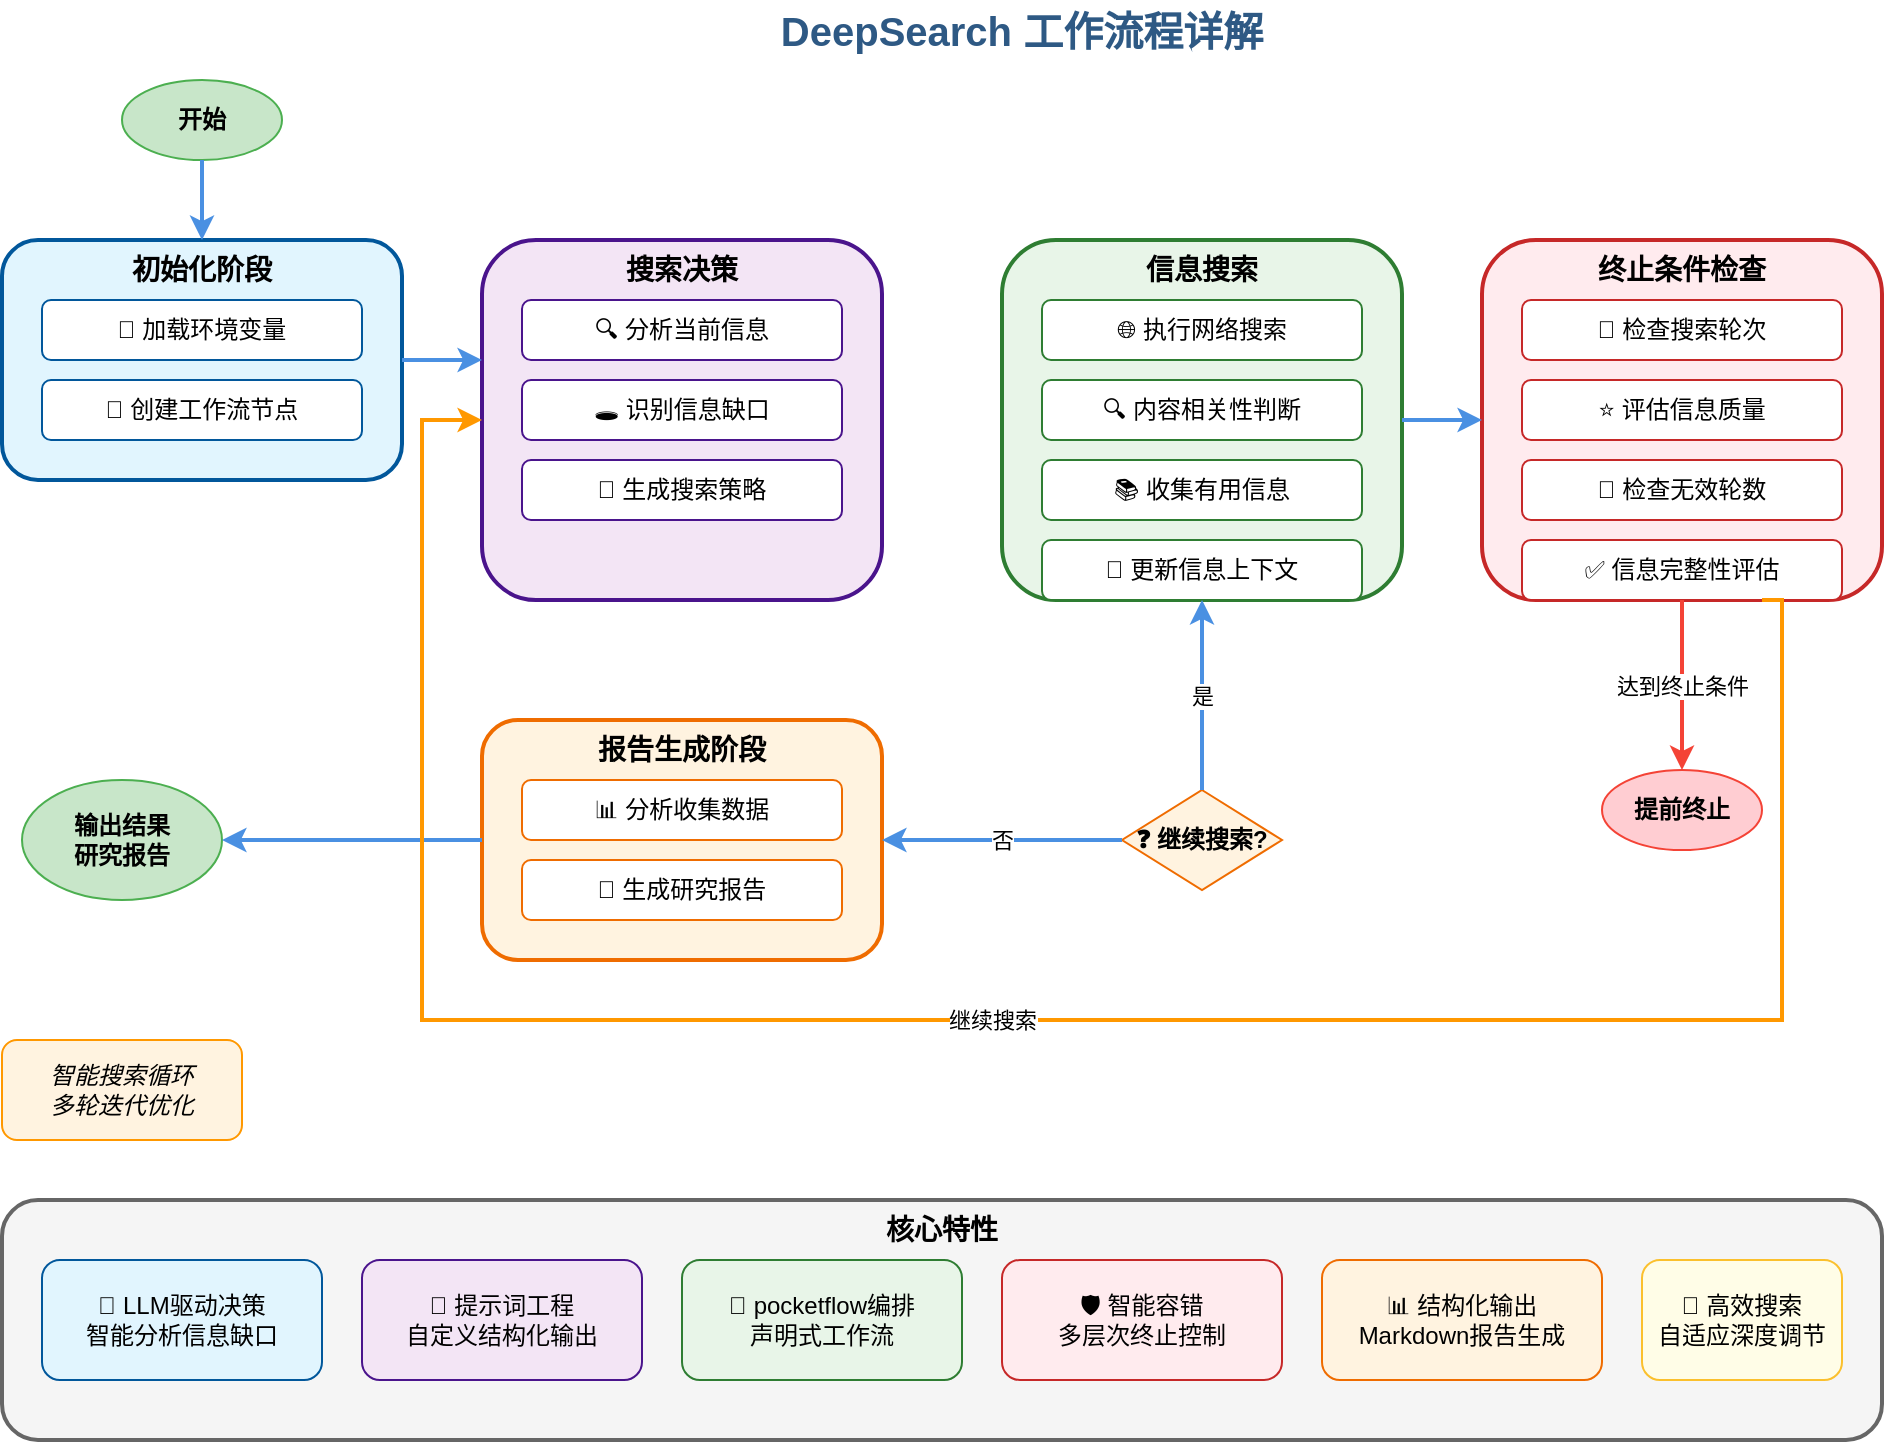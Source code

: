 <mxfile>
    <diagram name="工作流程详解" id="workflow-detail">
        <mxGraphModel dx="1053" dy="899" grid="1" gridSize="10" guides="1" tooltips="1" connect="1" arrows="1" fold="1" page="1" pageScale="1" pageWidth="1169" pageHeight="827" math="0" shadow="0">
            <root>
                <mxCell id="0"/>
                <mxCell id="1" parent="0"/>
                <mxCell id="title" value="DeepSearch 工作流程详解" style="text;html=1;strokeColor=none;fillColor=none;align=center;verticalAlign=middle;whiteSpace=wrap;rounded=0;fontSize=20;fontStyle=1;fontColor=#2E5984;" parent="1" vertex="1">
                    <mxGeometry x="450" y="20" width="280" height="30" as="geometry"/>
                </mxCell>
                <mxCell id="start" value="开始" style="ellipse;whiteSpace=wrap;html=1;fillColor=#C8E6C9;strokeColor=#4CAF50;fontStyle=1;" parent="1" vertex="1">
                    <mxGeometry x="140" y="60" width="80" height="40" as="geometry"/>
                </mxCell>
                <mxCell id="init_phase" value="初始化阶段" style="rounded=1;whiteSpace=wrap;html=1;fillColor=#E1F5FE;strokeColor=#01579B;strokeWidth=2;verticalAlign=top;fontStyle=1;fontSize=14;" parent="1" vertex="1">
                    <mxGeometry x="80" y="140" width="200" height="120" as="geometry"/>
                </mxCell>
                <mxCell id="load_env" value="📁 加载环境变量" style="rounded=1;whiteSpace=wrap;html=1;fillColor=#FFFFFF;strokeColor=#01579B;" parent="1" vertex="1">
                    <mxGeometry x="100" y="170" width="160" height="30" as="geometry"/>
                </mxCell>
                <mxCell id="create_nodes" value="🔧 创建工作流节点" style="rounded=1;whiteSpace=wrap;html=1;fillColor=#FFFFFF;strokeColor=#01579B;" parent="1" vertex="1">
                    <mxGeometry x="100" y="210" width="160" height="30" as="geometry"/>
                </mxCell>
                <mxCell id="decision_phase" value="搜索决策" style="rounded=1;whiteSpace=wrap;html=1;fillColor=#F3E5F5;strokeColor=#4A148C;strokeWidth=2;verticalAlign=top;fontStyle=1;fontSize=14;" parent="1" vertex="1">
                    <mxGeometry x="320" y="140" width="200" height="180" as="geometry"/>
                </mxCell>
                <mxCell id="analyze_context" value="🔍 分析当前信息" style="rounded=1;whiteSpace=wrap;html=1;fillColor=#FFFFFF;strokeColor=#4A148C;" parent="1" vertex="1">
                    <mxGeometry x="340" y="170" width="160" height="30" as="geometry"/>
                </mxCell>
                <mxCell id="check_gaps" value="🕳️ 识别信息缺口" style="rounded=1;whiteSpace=wrap;html=1;fillColor=#FFFFFF;strokeColor=#4A148C;" parent="1" vertex="1">
                    <mxGeometry x="340" y="210" width="160" height="30" as="geometry"/>
                </mxCell>
                <mxCell id="generate_queries" value="🎯 生成搜索策略" style="rounded=1;whiteSpace=wrap;html=1;fillColor=#FFFFFF;strokeColor=#4A148C;" parent="1" vertex="1">
                    <mxGeometry x="340" y="250" width="160" height="30" as="geometry"/>
                </mxCell>
                <mxCell id="decision_logic" value="❓ 继续搜索?" style="rhombus;whiteSpace=wrap;html=1;fillColor=#FFF3E0;strokeColor=#EF6C00;fontStyle=1;" parent="1" vertex="1">
                    <mxGeometry x="640" y="415" width="80" height="50" as="geometry"/>
                </mxCell>
                <mxCell id="search_phase" value="信息搜索" style="rounded=1;whiteSpace=wrap;html=1;fillColor=#E8F5E8;strokeColor=#2E7D32;strokeWidth=2;verticalAlign=top;fontStyle=1;fontSize=14;" parent="1" vertex="1">
                    <mxGeometry x="580" y="140" width="200" height="180" as="geometry"/>
                </mxCell>
                <mxCell id="execute_search" value="🌐 执行网络搜索" style="rounded=1;whiteSpace=wrap;html=1;fillColor=#FFFFFF;strokeColor=#2E7D32;" parent="1" vertex="1">
                    <mxGeometry x="600" y="170" width="160" height="30" as="geometry"/>
                </mxCell>
                <mxCell id="filter_results" value="🔍 内容相关性判断" style="rounded=1;whiteSpace=wrap;html=1;fillColor=#FFFFFF;strokeColor=#2E7D32;" parent="1" vertex="1">
                    <mxGeometry x="600" y="210" width="160" height="30" as="geometry"/>
                </mxCell>
                <mxCell id="collect_useful" value="📚 收集有用信息" style="rounded=1;whiteSpace=wrap;html=1;fillColor=#FFFFFF;strokeColor=#2E7D32;" parent="1" vertex="1">
                    <mxGeometry x="600" y="250" width="160" height="30" as="geometry"/>
                </mxCell>
                <mxCell id="update_context" value="🔄 更新信息上下文" style="rounded=1;whiteSpace=wrap;html=1;fillColor=#FFFFFF;strokeColor=#2E7D32;" parent="1" vertex="1">
                    <mxGeometry x="600" y="290" width="160" height="30" as="geometry"/>
                </mxCell>
                <mxCell id="termination_check" value="终止条件检查" style="rounded=1;whiteSpace=wrap;html=1;fillColor=#FFEBEE;strokeColor=#C62828;strokeWidth=2;verticalAlign=top;fontStyle=1;fontSize=14;" parent="1" vertex="1">
                    <mxGeometry x="820" y="140" width="200" height="180" as="geometry"/>
                </mxCell>
                <mxCell id="check_rounds" value="🔢 检查搜索轮次" style="rounded=1;whiteSpace=wrap;html=1;fillColor=#FFFFFF;strokeColor=#C62828;" parent="1" vertex="1">
                    <mxGeometry x="840" y="170" width="160" height="30" as="geometry"/>
                </mxCell>
                <mxCell id="check_quality" value="⭐ 评估信息质量" style="rounded=1;whiteSpace=wrap;html=1;fillColor=#FFFFFF;strokeColor=#C62828;" parent="1" vertex="1">
                    <mxGeometry x="840" y="210" width="160" height="30" as="geometry"/>
                </mxCell>
                <mxCell id="check_invalid" value="🚫 检查无效轮数" style="rounded=1;whiteSpace=wrap;html=1;fillColor=#FFFFFF;strokeColor=#C62828;" parent="1" vertex="1">
                    <mxGeometry x="840" y="250" width="160" height="30" as="geometry"/>
                </mxCell>
                <mxCell id="completeness_check" value="✅ 信息完整性评估" style="rounded=1;whiteSpace=wrap;html=1;fillColor=#FFFFFF;strokeColor=#C62828;" parent="1" vertex="1">
                    <mxGeometry x="840" y="290" width="160" height="30" as="geometry"/>
                </mxCell>
                <mxCell id="report_phase" value="报告生成阶段" style="rounded=1;whiteSpace=wrap;html=1;fillColor=#FFF3E0;strokeColor=#EF6C00;strokeWidth=2;verticalAlign=top;fontStyle=1;fontSize=14;" parent="1" vertex="1">
                    <mxGeometry x="320" y="380" width="200" height="120" as="geometry"/>
                </mxCell>
                <mxCell id="analyze_data" value="📊 分析收集数据" style="rounded=1;whiteSpace=wrap;html=1;fillColor=#FFFFFF;strokeColor=#EF6C00;" parent="1" vertex="1">
                    <mxGeometry x="340" y="410" width="160" height="30" as="geometry"/>
                </mxCell>
                <mxCell id="generate_report" value="📝 生成研究报告" style="rounded=1;whiteSpace=wrap;html=1;fillColor=#FFFFFF;strokeColor=#EF6C00;" parent="1" vertex="1">
                    <mxGeometry x="340" y="450" width="160" height="30" as="geometry"/>
                </mxCell>
                <mxCell id="output" value="输出结果&#xa;研究报告" style="ellipse;whiteSpace=wrap;html=1;fillColor=#C8E6C9;strokeColor=#4CAF50;fontStyle=1;" parent="1" vertex="1">
                    <mxGeometry x="90" y="410" width="100" height="60" as="geometry"/>
                </mxCell>
                <mxCell id="early_stop" value="提前终止" style="ellipse;whiteSpace=wrap;html=1;fillColor=#FFCDD2;strokeColor=#F44336;fontStyle=1;" parent="1" vertex="1">
                    <mxGeometry x="880" y="405" width="80" height="40" as="geometry"/>
                </mxCell>
                <mxCell id="arrow1" value="" style="edgeStyle=orthogonalEdgeStyle;rounded=0;orthogonalLoop=1;jettySize=auto;html=1;strokeWidth=2;strokeColor=#4A90E2;" parent="1" source="start" target="init_phase" edge="1">
                    <mxGeometry relative="1" as="geometry"/>
                </mxCell>
                <mxCell id="arrow2" value="" style="edgeStyle=orthogonalEdgeStyle;rounded=0;orthogonalLoop=1;jettySize=auto;html=1;strokeWidth=2;strokeColor=#4A90E2;entryX=0;entryY=0.333;entryDx=0;entryDy=0;entryPerimeter=0;" parent="1" source="init_phase" target="decision_phase" edge="1">
                    <mxGeometry relative="1" as="geometry">
                        <mxPoint x="310" y="200" as="targetPoint"/>
                        <Array as="points"/>
                    </mxGeometry>
                </mxCell>
                <mxCell id="arrow3" value="是" style="edgeStyle=orthogonalEdgeStyle;rounded=0;orthogonalLoop=1;jettySize=auto;html=1;strokeWidth=2;strokeColor=#4A90E2;labelBackgroundColor=#FFFFFF;" parent="1" source="decision_logic" target="search_phase" edge="1">
                    <mxGeometry relative="1" as="geometry">
                        <Array as="points">
                            <mxPoint x="680" y="410"/>
                            <mxPoint x="680" y="410"/>
                        </Array>
                    </mxGeometry>
                </mxCell>
                <mxCell id="arrow4" value="" style="edgeStyle=orthogonalEdgeStyle;rounded=0;orthogonalLoop=1;jettySize=auto;html=1;strokeWidth=2;strokeColor=#4A90E2;" parent="1" source="search_phase" target="termination_check" edge="1">
                    <mxGeometry relative="1" as="geometry"/>
                </mxCell>
                <mxCell id="arrow5" value="否" style="edgeStyle=orthogonalEdgeStyle;rounded=0;orthogonalLoop=1;jettySize=auto;html=1;strokeWidth=2;strokeColor=#4A90E2;labelBackgroundColor=#FFFFFF;exitX=0;exitY=0.5;exitDx=0;exitDy=0;" parent="1" source="decision_logic" target="report_phase" edge="1">
                    <mxGeometry relative="1" as="geometry">
                        <Array as="points">
                            <mxPoint x="620" y="440"/>
                            <mxPoint x="620" y="440"/>
                        </Array>
                    </mxGeometry>
                </mxCell>
                <mxCell id="arrow6" value="" style="edgeStyle=orthogonalEdgeStyle;rounded=0;orthogonalLoop=1;jettySize=auto;html=1;strokeWidth=2;strokeColor=#4A90E2;entryX=1;entryY=0.5;entryDx=0;entryDy=0;" parent="1" source="report_phase" target="output" edge="1">
                    <mxGeometry relative="1" as="geometry"/>
                </mxCell>
                <mxCell id="loop_arrow" value="继续搜索" style="edgeStyle=orthogonalEdgeStyle;rounded=0;orthogonalLoop=1;jettySize=auto;html=1;strokeWidth=2;strokeColor=#FF9800;labelBackgroundColor=#FFFFFF;exitX=0.75;exitY=1;exitDx=0;exitDy=0;" parent="1" source="completeness_check" target="decision_phase" edge="1">
                    <mxGeometry relative="1" as="geometry">
                        <Array as="points">
                            <mxPoint x="970" y="320"/>
                            <mxPoint x="970" y="530"/>
                            <mxPoint x="290" y="530"/>
                            <mxPoint x="290" y="230"/>
                        </Array>
                    </mxGeometry>
                </mxCell>
                <mxCell id="early_stop_arrow" value="达到终止条件" style="edgeStyle=orthogonalEdgeStyle;rounded=0;orthogonalLoop=1;jettySize=auto;html=1;strokeWidth=2;strokeColor=#F44336;labelBackgroundColor=#FFFFFF;" parent="1" source="termination_check" target="early_stop" edge="1">
                    <mxGeometry relative="1" as="geometry"/>
                </mxCell>
                <mxCell id="loop_annotation" value="智能搜索循环&#xa;多轮迭代优化" style="text;html=1;strokeColor=#FF9800;fillColor=#FFF3E0;align=center;verticalAlign=middle;whiteSpace=wrap;rounded=1;fontSize=12;fontStyle=2;" parent="1" vertex="1">
                    <mxGeometry x="80" y="540" width="120" height="50" as="geometry"/>
                </mxCell>
                <mxCell id="features" value="核心特性" style="rounded=1;whiteSpace=wrap;html=1;fillColor=#F5F5F5;strokeColor=#666666;strokeWidth=2;verticalAlign=top;fontStyle=1;fontSize=14;" parent="1" vertex="1">
                    <mxGeometry x="80" y="620" width="940" height="120" as="geometry"/>
                </mxCell>
                <mxCell id="feature1" value="🧠 LLM驱动决策&#xa;智能分析信息缺口" style="rounded=1;whiteSpace=wrap;html=1;fillColor=#E1F5FE;strokeColor=#01579B;" parent="1" vertex="1">
                    <mxGeometry x="100" y="650" width="140" height="60" as="geometry"/>
                </mxCell>
                <mxCell id="feature2" value="🎯 提示词工程&#xa;自定义结构化输出" style="rounded=1;whiteSpace=wrap;html=1;fillColor=#F3E5F5;strokeColor=#4A148C;" parent="1" vertex="1">
                    <mxGeometry x="260" y="650" width="140" height="60" as="geometry"/>
                </mxCell>
                <mxCell id="feature3" value="🔄 pocketflow编排&#xa;声明式工作流" style="rounded=1;whiteSpace=wrap;html=1;fillColor=#E8F5E8;strokeColor=#2E7D32;" parent="1" vertex="1">
                    <mxGeometry x="420" y="650" width="140" height="60" as="geometry"/>
                </mxCell>
                <mxCell id="feature4" value="🛡️ 智能容错&#xa;多层次终止控制" style="rounded=1;whiteSpace=wrap;html=1;fillColor=#FFEBEE;strokeColor=#C62828;" parent="1" vertex="1">
                    <mxGeometry x="580" y="650" width="140" height="60" as="geometry"/>
                </mxCell>
                <mxCell id="feature5" value="📊 结构化输出&#xa;Markdown报告生成" style="rounded=1;whiteSpace=wrap;html=1;fillColor=#FFF3E0;strokeColor=#EF6C00;" parent="1" vertex="1">
                    <mxGeometry x="740" y="650" width="140" height="60" as="geometry"/>
                </mxCell>
                <mxCell id="feature6" value="🚀 高效搜索&#xa;自适应深度调节" style="rounded=1;whiteSpace=wrap;html=1;fillColor=#FFFDE7;strokeColor=#FBC02D;" parent="1" vertex="1">
                    <mxGeometry x="900" y="650" width="100" height="60" as="geometry"/>
                </mxCell>
            </root>
        </mxGraphModel>
    </diagram>
</mxfile>